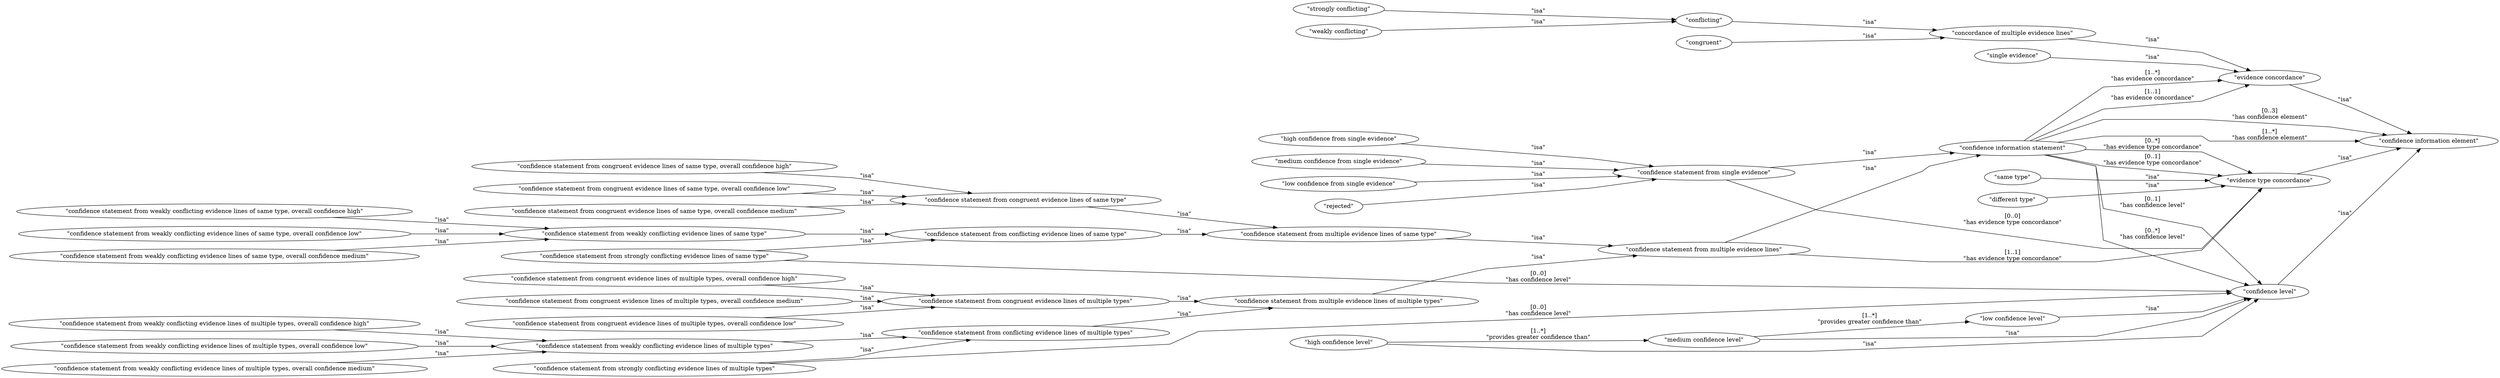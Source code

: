 digraph G {
  splines=polyline;
  rankdir=LR;
  "confidence information statement" [ label="\"confidence information statement\"" ];
  "confidence statement from single evidence" [ label="\"confidence statement from single evidence\"" ];
  "confidence statement from multiple evidence lines" [ label="\"confidence statement from multiple evidence lines\"" ];
  "high confidence from single evidence" [ label="\"high confidence from single evidence\"" ];
  "medium confidence from single evidence" [ label="\"medium confidence from single evidence\"" ];
  "low confidence from single evidence" [ label="\"low confidence from single evidence\"" ];
  "confidence statement from multiple evidence lines of same type" [ label="\"confidence statement from multiple evidence lines of same type\"" ];
  "confidence statement from multiple evidence lines of multiple types" [ label="\"confidence statement from multiple evidence lines of multiple types\"" ];
  "confidence statement from congruent evidence lines of multiple types" [ label="\"confidence statement from congruent evidence lines of multiple types\"" ];
  "confidence statement from conflicting evidence lines of multiple types" [ label="\"confidence statement from conflicting evidence lines of multiple types\"" ];
  "confidence statement from strongly conflicting evidence lines of multiple types" [ label="\"confidence statement from strongly conflicting evidence lines of multiple types\"" ];
  "confidence statement from weakly conflicting evidence lines of multiple types" [ label="\"confidence statement from weakly conflicting evidence lines of multiple types\"" ];
  "confidence statement from congruent evidence lines of multiple types, overall confidence high" [ label="\"confidence statement from congruent evidence lines of multiple types, overall confidence high\"" ];
  "confidence statement from congruent evidence lines of multiple types, overall confidence medium" [ label="\"confidence statement from congruent evidence lines of multiple types, overall confidence medium\"" ];
  "confidence statement from congruent evidence lines of multiple types, overall confidence low" [ label="\"confidence statement from congruent evidence lines of multiple types, overall confidence low\"" ];
  "confidence statement from conflicting evidence lines of same type" [ label="\"confidence statement from conflicting evidence lines of same type\"" ];
  "confidence statement from congruent evidence lines of same type" [ label="\"confidence statement from congruent evidence lines of same type\"" ];
  "confidence statement from congruent evidence lines of same type, overall confidence high" [ label="\"confidence statement from congruent evidence lines of same type, overall confidence high\"" ];
  "confidence statement from congruent evidence lines of same type, overall confidence low" [ label="\"confidence statement from congruent evidence lines of same type, overall confidence low\"" ];
  "confidence statement from congruent evidence lines of same type, overall confidence medium" [ label="\"confidence statement from congruent evidence lines of same type, overall confidence medium\"" ];
  "confidence statement from strongly conflicting evidence lines of same type" [ label="\"confidence statement from strongly conflicting evidence lines of same type\"" ];
  "confidence statement from weakly conflicting evidence lines of same type" [ label="\"confidence statement from weakly conflicting evidence lines of same type\"" ];
  "confidence statement from weakly conflicting evidence lines of same type, overall confidence high" [ label="\"confidence statement from weakly conflicting evidence lines of same type, overall confidence high\"" ];
  "confidence statement from weakly conflicting evidence lines of same type, overall confidence low" [ label="\"confidence statement from weakly conflicting evidence lines of same type, overall confidence low\"" ];
  "confidence statement from weakly conflicting evidence lines of same type, overall confidence medium" [ label="\"confidence statement from weakly conflicting evidence lines of same type, overall confidence medium\"" ];
  "confidence statement from weakly conflicting evidence lines of multiple types, overall confidence high" [ label="\"confidence statement from weakly conflicting evidence lines of multiple types, overall confidence high\"" ];
  "confidence statement from weakly conflicting evidence lines of multiple types, overall confidence low" [ label="\"confidence statement from weakly conflicting evidence lines of multiple types, overall confidence low\"" ];
  "confidence statement from weakly conflicting evidence lines of multiple types, overall confidence medium" [ label="\"confidence statement from weakly conflicting evidence lines of multiple types, overall confidence medium\"" ];
  "confidence level" [ label="\"confidence level\"" ];
  "high confidence level" [ label="\"high confidence level\"" ];
  "medium confidence level" [ label="\"medium confidence level\"" ];
  "low confidence level" [ label="\"low confidence level\"" ];
  "evidence concordance" [ label="\"evidence concordance\"" ];
  "congruent" [ label="\"congruent\"" ];
  "conflicting" [ label="\"conflicting\"" ];
  "strongly conflicting" [ label="\"strongly conflicting\"" ];
  "weakly conflicting" [ label="\"weakly conflicting\"" ];
  "same type" [ label="\"same type\"" ];
  "different type" [ label="\"different type\"" ];
  "rejected" [ label="\"rejected\"" ];
  "confidence information element" [ label="\"confidence information element\"" ];
  "evidence type concordance" [ label="\"evidence type concordance\"" ];
  "single evidence" [ label="\"single evidence\"" ];
  "concordance of multiple evidence lines" [ label="\"concordance of multiple evidence lines\"" ];
  "confidence statement from single evidence" -> "confidence information statement" [ label="\"isa\"" ];
  "confidence statement from multiple evidence lines" -> "confidence information statement" [ label="\"isa\"" ];
  "high confidence from single evidence" -> "confidence statement from single evidence" [ label="\"isa\"" ];
  "medium confidence from single evidence" -> "confidence statement from single evidence" [ label="\"isa\"" ];
  "low confidence from single evidence" -> "confidence statement from single evidence" [ label="\"isa\"" ];
  "confidence statement from multiple evidence lines of same type" -> "confidence statement from multiple evidence lines" [ label="\"isa\"" ];
  "confidence statement from multiple evidence lines of multiple types" -> "confidence statement from multiple evidence lines" [ label="\"isa\"" ];
  "confidence statement from congruent evidence lines of multiple types" -> "confidence statement from multiple evidence lines of multiple types" [ label="\"isa\"" ];
  "confidence statement from conflicting evidence lines of multiple types" -> "confidence statement from multiple evidence lines of multiple types" [ label="\"isa\"" ];
  "confidence statement from strongly conflicting evidence lines of multiple types" -> "confidence statement from conflicting evidence lines of multiple types" [ label="\"isa\"" ];
  "confidence statement from weakly conflicting evidence lines of multiple types" -> "confidence statement from conflicting evidence lines of multiple types" [ label="\"isa\"" ];
  "confidence statement from congruent evidence lines of multiple types, overall confidence high" -> "confidence statement from congruent evidence lines of multiple types" [ label="\"isa\"" ];
  "confidence statement from congruent evidence lines of multiple types, overall confidence medium" -> "confidence statement from congruent evidence lines of multiple types" [ label="\"isa\"" ];
  "confidence statement from congruent evidence lines of multiple types, overall confidence low" -> "confidence statement from congruent evidence lines of multiple types" [ label="\"isa\"" ];
  "confidence statement from conflicting evidence lines of same type" -> "confidence statement from multiple evidence lines of same type" [ label="\"isa\"" ];
  "confidence statement from congruent evidence lines of same type" -> "confidence statement from multiple evidence lines of same type" [ label="\"isa\"" ];
  "confidence statement from congruent evidence lines of same type, overall confidence high" -> "confidence statement from congruent evidence lines of same type" [ label="\"isa\"" ];
  "confidence statement from congruent evidence lines of same type, overall confidence low" -> "confidence statement from congruent evidence lines of same type" [ label="\"isa\"" ];
  "confidence statement from congruent evidence lines of same type, overall confidence medium" -> "confidence statement from congruent evidence lines of same type" [ label="\"isa\"" ];
  "confidence statement from strongly conflicting evidence lines of same type" -> "confidence statement from conflicting evidence lines of same type" [ label="\"isa\"" ];
  "confidence statement from weakly conflicting evidence lines of same type" -> "confidence statement from conflicting evidence lines of same type" [ label="\"isa\"" ];
  "confidence statement from weakly conflicting evidence lines of same type, overall confidence high" -> "confidence statement from weakly conflicting evidence lines of same type" [ label="\"isa\"" ];
  "confidence statement from weakly conflicting evidence lines of same type, overall confidence low" -> "confidence statement from weakly conflicting evidence lines of same type" [ label="\"isa\"" ];
  "confidence statement from weakly conflicting evidence lines of same type, overall confidence medium" -> "confidence statement from weakly conflicting evidence lines of same type" [ label="\"isa\"" ];
  "confidence statement from weakly conflicting evidence lines of multiple types, overall confidence high" -> "confidence statement from weakly conflicting evidence lines of multiple types" [ label="\"isa\"" ];
  "confidence statement from weakly conflicting evidence lines of multiple types, overall confidence low" -> "confidence statement from weakly conflicting evidence lines of multiple types" [ label="\"isa\"" ];
  "confidence statement from weakly conflicting evidence lines of multiple types, overall confidence medium" -> "confidence statement from weakly conflicting evidence lines of multiple types" [ label="\"isa\"" ];
  "confidence level" -> "confidence information element" [ label="\"isa\"" ];
  "high confidence level" -> "confidence level" [ label="\"isa\"" ];
  "medium confidence level" -> "confidence level" [ label="\"isa\"" ];
  "low confidence level" -> "confidence level" [ label="\"isa\"" ];
  "evidence concordance" -> "confidence information element" [ label="\"isa\"" ];
  "congruent" -> "concordance of multiple evidence lines" [ label="\"isa\"" ];
  "conflicting" -> "concordance of multiple evidence lines" [ label="\"isa\"" ];
  "strongly conflicting" -> "conflicting" [ label="\"isa\"" ];
  "weakly conflicting" -> "conflicting" [ label="\"isa\"" ];
  "same type" -> "evidence type concordance" [ label="\"isa\"" ];
  "different type" -> "evidence type concordance" [ label="\"isa\"" ];
  "rejected" -> "confidence statement from single evidence" [ label="\"isa\"" ];
  "evidence type concordance" -> "confidence information element" [ label="\"isa\"" ];
  "single evidence" -> "evidence concordance" [ label="\"isa\"" ];
  "concordance of multiple evidence lines" -> "evidence concordance" [ label="\"isa\"" ];
  "confidence information statement" -> "evidence concordance" [ label="[1..*]
\"has evidence concordance\"" ];
  "high confidence level" -> "medium confidence level" [ label="[1..*]
\"provides greater confidence than\"" ];
  "confidence information statement" -> "evidence concordance" [ label="[1..1]
\"has evidence concordance\"" ];
  "confidence statement from strongly conflicting evidence lines of multiple types" -> "confidence level" [ label="[0..0]
\"has confidence level\"" ];
  "confidence information statement" -> "evidence type concordance" [ label="[0..*]
\"has evidence type concordance\"" ];
  "confidence information statement" -> "confidence level" [ label="[0..*]
\"has confidence level\"" ];
  "confidence information statement" -> "evidence type concordance" [ label="[0..1]
\"has evidence type concordance\"" ];
  "confidence information statement" -> "confidence information element" [ label="[0..3]
\"has confidence element\"" ];
  "confidence statement from single evidence" -> "evidence type concordance" [ label="[0..0]
\"has evidence type concordance\"" ];
  "confidence information statement" -> "confidence level" [ label="[0..1]
\"has confidence level\"" ];
  "confidence statement from strongly conflicting evidence lines of same type" -> "confidence level" [ label="[0..0]
\"has confidence level\"" ];
  "confidence statement from multiple evidence lines" -> "evidence type concordance" [ label="[1..1]
\"has evidence type concordance\"" ];
  "medium confidence level" -> "low confidence level" [ label="[1..*]
\"provides greater confidence than\"" ];
  "confidence information statement" -> "confidence information element" [ label="[1..*]
\"has confidence element\"" ];
}
